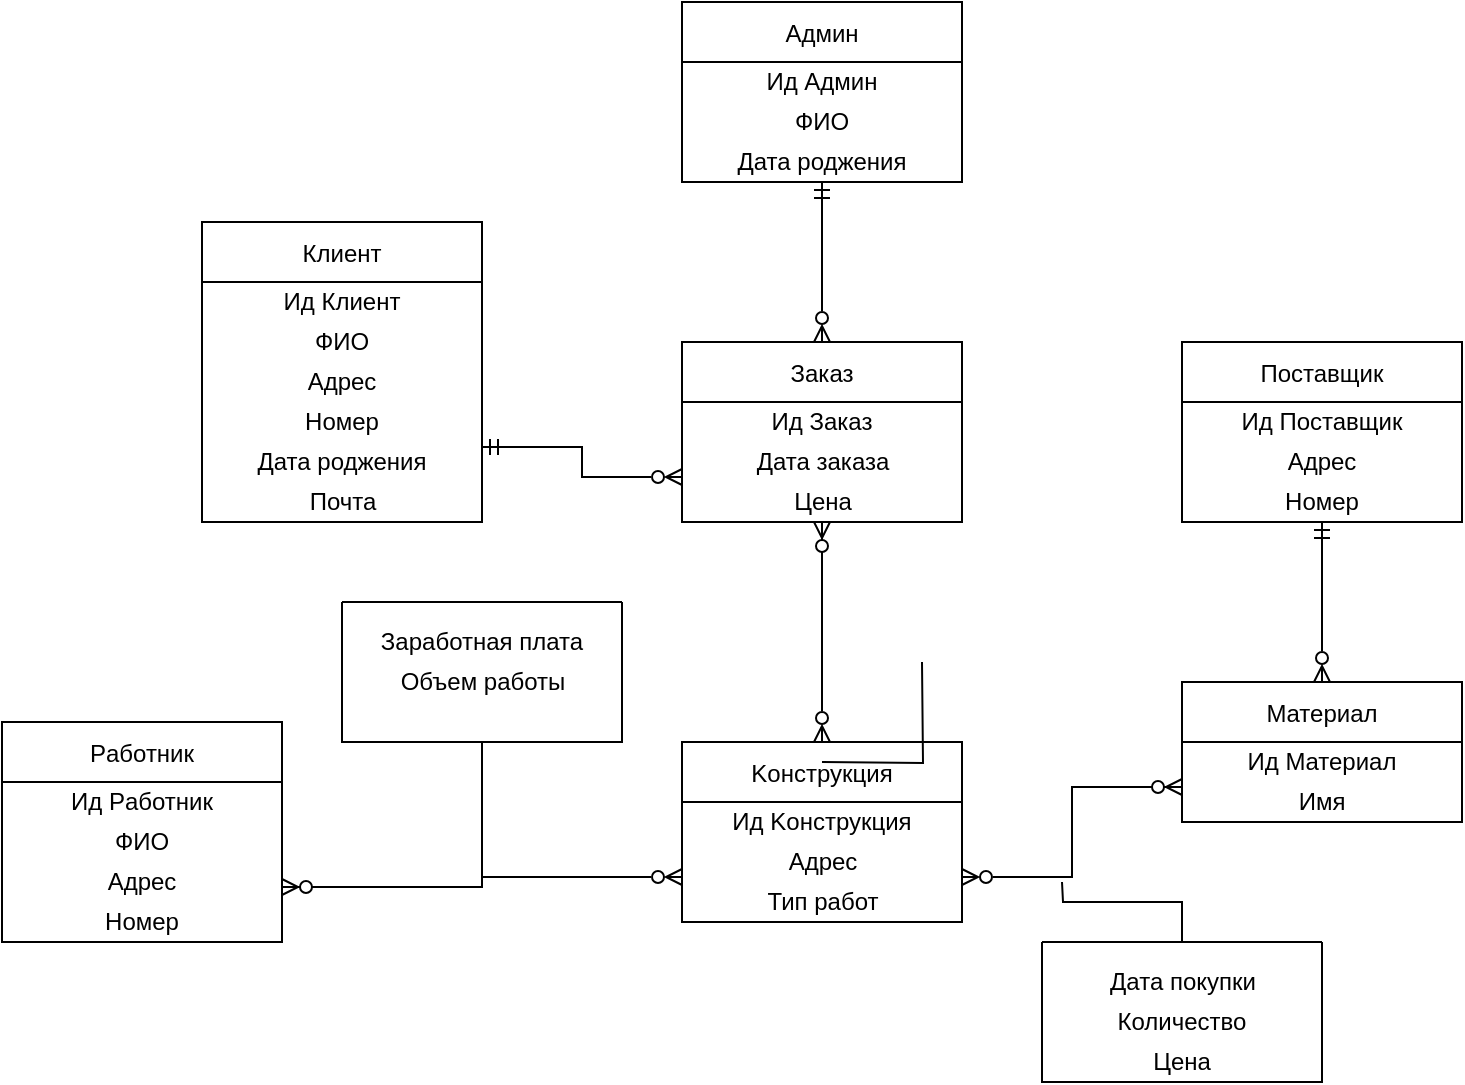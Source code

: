 <mxfile version="15.5.0" type="github">
  <diagram id="-BQnzPH6sDRDAIuHvKMn" name="Page-1">
    <mxGraphModel dx="1185" dy="635" grid="1" gridSize="10" guides="1" tooltips="1" connect="1" arrows="1" fold="1" page="1" pageScale="1" pageWidth="850" pageHeight="1100" math="0" shadow="0">
      <root>
        <mxCell id="0" />
        <mxCell id="1" parent="0" />
        <mxCell id="vCNVExUbj86zDvZJ_CKW-5" style="edgeStyle=orthogonalEdgeStyle;rounded=0;orthogonalLoop=1;jettySize=auto;html=1;exitX=0.5;exitY=1;exitDx=0;exitDy=0;entryX=0.5;entryY=0;entryDx=0;entryDy=0;endArrow=ERzeroToMany;endFill=0;startArrow=ERzeroToMany;startFill=1;" parent="1" source="-LazebfAscX30Pcc-low-5" target="-deaTBcwyMAWwd170osp-9" edge="1">
          <mxGeometry relative="1" as="geometry" />
        </mxCell>
        <mxCell id="-LazebfAscX30Pcc-low-5" value="Заказ" style="swimlane;fontStyle=0;childLayout=stackLayout;horizontal=1;startSize=30;horizontalStack=0;resizeParent=1;resizeParentMax=0;resizeLast=0;collapsible=1;marginBottom=0;fillColor=default;gradientColor=none;" parent="1" vertex="1">
          <mxGeometry x="390" y="210" width="140" height="90" as="geometry">
            <mxRectangle x="390" y="210" width="60" height="30" as="alternateBounds" />
          </mxGeometry>
        </mxCell>
        <mxCell id="vCNVExUbj86zDvZJ_CKW-21" value="Ид&amp;nbsp;&lt;span&gt;Заказ&lt;/span&gt;" style="text;html=1;strokeColor=none;fillColor=none;align=center;verticalAlign=middle;whiteSpace=wrap;rounded=0;" parent="-LazebfAscX30Pcc-low-5" vertex="1">
          <mxGeometry y="30" width="140" height="20" as="geometry" />
        </mxCell>
        <mxCell id="vCNVExUbj86zDvZJ_CKW-42" value="Дата заказа" style="text;html=1;align=center;verticalAlign=middle;resizable=0;points=[];autosize=1;strokeColor=none;fillColor=none;" parent="-LazebfAscX30Pcc-low-5" vertex="1">
          <mxGeometry y="50" width="140" height="20" as="geometry" />
        </mxCell>
        <mxCell id="vCNVExUbj86zDvZJ_CKW-43" value="Цена" style="text;html=1;align=center;verticalAlign=middle;resizable=0;points=[];autosize=1;strokeColor=none;fillColor=none;" parent="-LazebfAscX30Pcc-low-5" vertex="1">
          <mxGeometry y="70" width="140" height="20" as="geometry" />
        </mxCell>
        <mxCell id="vCNVExUbj86zDvZJ_CKW-2" style="edgeStyle=orthogonalEdgeStyle;rounded=0;orthogonalLoop=1;jettySize=auto;html=1;exitX=0.5;exitY=1;exitDx=0;exitDy=0;entryX=0.5;entryY=0;entryDx=0;entryDy=0;endArrow=ERzeroToMany;endFill=0;startArrow=ERmandOne;startFill=0;" parent="1" source="-deaTBcwyMAWwd170osp-1" target="-LazebfAscX30Pcc-low-5" edge="1">
          <mxGeometry relative="1" as="geometry" />
        </mxCell>
        <mxCell id="-deaTBcwyMAWwd170osp-1" value="Админ" style="swimlane;fontStyle=0;childLayout=stackLayout;horizontal=1;startSize=30;horizontalStack=0;resizeParent=1;resizeParentMax=0;resizeLast=0;collapsible=1;marginBottom=0;" parent="1" vertex="1">
          <mxGeometry x="390" y="40" width="140" height="90" as="geometry" />
        </mxCell>
        <mxCell id="vCNVExUbj86zDvZJ_CKW-14" value="Ид Админ" style="text;html=1;strokeColor=none;fillColor=none;align=center;verticalAlign=middle;whiteSpace=wrap;rounded=0;" parent="-deaTBcwyMAWwd170osp-1" vertex="1">
          <mxGeometry y="30" width="140" height="20" as="geometry" />
        </mxCell>
        <mxCell id="vCNVExUbj86zDvZJ_CKW-15" value="ФИО" style="text;html=1;strokeColor=none;fillColor=none;align=center;verticalAlign=middle;whiteSpace=wrap;rounded=0;" parent="-deaTBcwyMAWwd170osp-1" vertex="1">
          <mxGeometry y="50" width="140" height="20" as="geometry" />
        </mxCell>
        <mxCell id="vCNVExUbj86zDvZJ_CKW-13" value="Дата роджения" style="text;html=1;strokeColor=none;fillColor=none;align=center;verticalAlign=middle;whiteSpace=wrap;rounded=0;" parent="-deaTBcwyMAWwd170osp-1" vertex="1">
          <mxGeometry y="70" width="140" height="20" as="geometry" />
        </mxCell>
        <mxCell id="vCNVExUbj86zDvZJ_CKW-3" style="edgeStyle=orthogonalEdgeStyle;rounded=0;orthogonalLoop=1;jettySize=auto;html=1;exitX=1;exitY=0.75;exitDx=0;exitDy=0;entryX=0;entryY=0.75;entryDx=0;entryDy=0;endArrow=ERzeroToMany;endFill=0;startArrow=ERmandOne;startFill=0;" parent="1" source="-deaTBcwyMAWwd170osp-5" target="-LazebfAscX30Pcc-low-5" edge="1">
          <mxGeometry relative="1" as="geometry" />
        </mxCell>
        <mxCell id="-deaTBcwyMAWwd170osp-5" value="Клиент" style="swimlane;fontStyle=0;childLayout=stackLayout;horizontal=1;startSize=30;horizontalStack=0;resizeParent=1;resizeParentMax=0;resizeLast=0;collapsible=1;marginBottom=0;" parent="1" vertex="1">
          <mxGeometry x="150" y="150" width="140" height="150" as="geometry" />
        </mxCell>
        <mxCell id="vCNVExUbj86zDvZJ_CKW-22" value="Ид&amp;nbsp;&lt;span&gt;Клиент&lt;/span&gt;" style="text;html=1;strokeColor=none;fillColor=none;align=center;verticalAlign=middle;whiteSpace=wrap;rounded=0;" parent="-deaTBcwyMAWwd170osp-5" vertex="1">
          <mxGeometry y="30" width="140" height="20" as="geometry" />
        </mxCell>
        <mxCell id="vCNVExUbj86zDvZJ_CKW-35" value="ФИО" style="text;html=1;strokeColor=none;fillColor=none;align=center;verticalAlign=middle;whiteSpace=wrap;rounded=0;" parent="-deaTBcwyMAWwd170osp-5" vertex="1">
          <mxGeometry y="50" width="140" height="20" as="geometry" />
        </mxCell>
        <mxCell id="vCNVExUbj86zDvZJ_CKW-33" value="Адрес" style="text;html=1;strokeColor=none;fillColor=none;align=center;verticalAlign=middle;whiteSpace=wrap;rounded=0;" parent="-deaTBcwyMAWwd170osp-5" vertex="1">
          <mxGeometry y="70" width="140" height="20" as="geometry" />
        </mxCell>
        <mxCell id="vCNVExUbj86zDvZJ_CKW-36" value="Номер" style="text;html=1;strokeColor=none;fillColor=none;align=center;verticalAlign=middle;whiteSpace=wrap;rounded=0;" parent="-deaTBcwyMAWwd170osp-5" vertex="1">
          <mxGeometry y="90" width="140" height="20" as="geometry" />
        </mxCell>
        <mxCell id="vCNVExUbj86zDvZJ_CKW-37" value="Дата роджения" style="text;html=1;strokeColor=none;fillColor=none;align=center;verticalAlign=middle;whiteSpace=wrap;rounded=0;" parent="-deaTBcwyMAWwd170osp-5" vertex="1">
          <mxGeometry y="110" width="140" height="20" as="geometry" />
        </mxCell>
        <mxCell id="vCNVExUbj86zDvZJ_CKW-41" value="Почта" style="text;html=1;align=center;verticalAlign=middle;resizable=0;points=[];autosize=1;strokeColor=none;fillColor=none;" parent="-deaTBcwyMAWwd170osp-5" vertex="1">
          <mxGeometry y="130" width="140" height="20" as="geometry" />
        </mxCell>
        <mxCell id="-deaTBcwyMAWwd170osp-9" value="Kонструкция" style="swimlane;fontStyle=0;childLayout=stackLayout;horizontal=1;startSize=30;horizontalStack=0;resizeParent=1;resizeParentMax=0;resizeLast=0;collapsible=1;marginBottom=0;" parent="1" vertex="1">
          <mxGeometry x="390" y="410" width="140" height="90" as="geometry" />
        </mxCell>
        <mxCell id="vCNVExUbj86zDvZJ_CKW-23" value="Ид&amp;nbsp;&lt;span&gt;Kонструкция&lt;/span&gt;" style="text;html=1;strokeColor=none;fillColor=none;align=center;verticalAlign=middle;whiteSpace=wrap;rounded=0;" parent="-deaTBcwyMAWwd170osp-9" vertex="1">
          <mxGeometry y="30" width="140" height="20" as="geometry" />
        </mxCell>
        <mxCell id="vCNVExUbj86zDvZJ_CKW-30" value="Адрес" style="text;html=1;align=center;verticalAlign=middle;resizable=0;points=[];autosize=1;strokeColor=none;fillColor=none;" parent="-deaTBcwyMAWwd170osp-9" vertex="1">
          <mxGeometry y="50" width="140" height="20" as="geometry" />
        </mxCell>
        <mxCell id="vCNVExUbj86zDvZJ_CKW-31" value="Тип работ" style="text;html=1;align=center;verticalAlign=middle;resizable=0;points=[];autosize=1;strokeColor=none;fillColor=none;" parent="-deaTBcwyMAWwd170osp-9" vertex="1">
          <mxGeometry y="70" width="140" height="20" as="geometry" />
        </mxCell>
        <mxCell id="vCNVExUbj86zDvZJ_CKW-7" style="edgeStyle=orthogonalEdgeStyle;rounded=0;orthogonalLoop=1;jettySize=auto;html=1;exitX=0;exitY=0.75;exitDx=0;exitDy=0;entryX=1;entryY=0.75;entryDx=0;entryDy=0;startArrow=ERzeroToMany;startFill=1;endArrow=ERzeroToMany;endFill=0;" parent="1" source="-deaTBcwyMAWwd170osp-13" target="-deaTBcwyMAWwd170osp-9" edge="1">
          <mxGeometry relative="1" as="geometry" />
        </mxCell>
        <mxCell id="-deaTBcwyMAWwd170osp-13" value="Mатериал" style="swimlane;fontStyle=0;childLayout=stackLayout;horizontal=1;startSize=30;horizontalStack=0;resizeParent=1;resizeParentMax=0;resizeLast=0;collapsible=1;marginBottom=0;" parent="1" vertex="1">
          <mxGeometry x="640" y="380" width="140" height="70" as="geometry" />
        </mxCell>
        <mxCell id="vCNVExUbj86zDvZJ_CKW-18" value="Ид M&lt;span&gt;атериал&lt;/span&gt;" style="text;html=1;strokeColor=none;fillColor=none;align=center;verticalAlign=middle;whiteSpace=wrap;rounded=0;" parent="-deaTBcwyMAWwd170osp-13" vertex="1">
          <mxGeometry y="30" width="140" height="20" as="geometry" />
        </mxCell>
        <mxCell id="vCNVExUbj86zDvZJ_CKW-26" value="Имя" style="text;html=1;strokeColor=none;fillColor=none;align=center;verticalAlign=middle;whiteSpace=wrap;rounded=0;" parent="-deaTBcwyMAWwd170osp-13" vertex="1">
          <mxGeometry y="50" width="140" height="20" as="geometry" />
        </mxCell>
        <mxCell id="vCNVExUbj86zDvZJ_CKW-9" style="edgeStyle=orthogonalEdgeStyle;rounded=0;orthogonalLoop=1;jettySize=auto;html=1;exitX=0.5;exitY=1;exitDx=0;exitDy=0;endArrow=ERzeroToMany;endFill=0;startArrow=ERmandOne;startFill=0;" parent="1" source="-deaTBcwyMAWwd170osp-17" target="-deaTBcwyMAWwd170osp-13" edge="1">
          <mxGeometry relative="1" as="geometry" />
        </mxCell>
        <mxCell id="-deaTBcwyMAWwd170osp-17" value="Поставщик" style="swimlane;fontStyle=0;childLayout=stackLayout;horizontal=1;startSize=30;horizontalStack=0;resizeParent=1;resizeParentMax=0;resizeLast=0;collapsible=1;marginBottom=0;" parent="1" vertex="1">
          <mxGeometry x="640" y="210" width="140" height="90" as="geometry" />
        </mxCell>
        <mxCell id="vCNVExUbj86zDvZJ_CKW-20" value="Ид П&lt;span&gt;оставщик&lt;br&gt;&lt;/span&gt;" style="text;html=1;strokeColor=none;fillColor=none;align=center;verticalAlign=middle;whiteSpace=wrap;rounded=0;" parent="-deaTBcwyMAWwd170osp-17" vertex="1">
          <mxGeometry y="30" width="140" height="20" as="geometry" />
        </mxCell>
        <mxCell id="vCNVExUbj86zDvZJ_CKW-24" value="Адрес" style="text;html=1;strokeColor=none;fillColor=none;align=center;verticalAlign=middle;whiteSpace=wrap;rounded=0;" parent="-deaTBcwyMAWwd170osp-17" vertex="1">
          <mxGeometry y="50" width="140" height="20" as="geometry" />
        </mxCell>
        <mxCell id="vCNVExUbj86zDvZJ_CKW-25" value="Номер" style="text;html=1;strokeColor=none;fillColor=none;align=center;verticalAlign=middle;whiteSpace=wrap;rounded=0;" parent="-deaTBcwyMAWwd170osp-17" vertex="1">
          <mxGeometry y="70" width="140" height="20" as="geometry" />
        </mxCell>
        <mxCell id="vCNVExUbj86zDvZJ_CKW-8" style="edgeStyle=orthogonalEdgeStyle;rounded=0;orthogonalLoop=1;jettySize=auto;html=1;exitX=1;exitY=0.75;exitDx=0;exitDy=0;entryX=0;entryY=0.75;entryDx=0;entryDy=0;endArrow=ERzeroToMany;endFill=0;startArrow=ERzeroToMany;startFill=1;" parent="1" source="-deaTBcwyMAWwd170osp-21" target="-deaTBcwyMAWwd170osp-9" edge="1">
          <mxGeometry relative="1" as="geometry" />
        </mxCell>
        <mxCell id="-deaTBcwyMAWwd170osp-21" value="Pаботник" style="swimlane;fontStyle=0;childLayout=stackLayout;horizontal=1;startSize=30;horizontalStack=0;resizeParent=1;resizeParentMax=0;resizeLast=0;collapsible=1;marginBottom=0;" parent="1" vertex="1">
          <mxGeometry x="50" y="400" width="140" height="110" as="geometry" />
        </mxCell>
        <mxCell id="vCNVExUbj86zDvZJ_CKW-19" value="Ид&amp;nbsp;&lt;span&gt;Pаботник&lt;/span&gt;" style="text;html=1;strokeColor=none;fillColor=none;align=center;verticalAlign=middle;whiteSpace=wrap;rounded=0;" parent="-deaTBcwyMAWwd170osp-21" vertex="1">
          <mxGeometry y="30" width="140" height="20" as="geometry" />
        </mxCell>
        <mxCell id="vCNVExUbj86zDvZJ_CKW-32" value="ФИО" style="text;html=1;strokeColor=none;fillColor=none;align=center;verticalAlign=middle;whiteSpace=wrap;rounded=0;" parent="-deaTBcwyMAWwd170osp-21" vertex="1">
          <mxGeometry y="50" width="140" height="20" as="geometry" />
        </mxCell>
        <mxCell id="vCNVExUbj86zDvZJ_CKW-34" value="Адрес" style="text;html=1;strokeColor=none;fillColor=none;align=center;verticalAlign=middle;whiteSpace=wrap;rounded=0;" parent="-deaTBcwyMAWwd170osp-21" vertex="1">
          <mxGeometry y="70" width="140" height="20" as="geometry" />
        </mxCell>
        <mxCell id="vCNVExUbj86zDvZJ_CKW-38" value="Номер" style="text;html=1;strokeColor=none;fillColor=none;align=center;verticalAlign=middle;whiteSpace=wrap;rounded=0;" parent="-deaTBcwyMAWwd170osp-21" vertex="1">
          <mxGeometry y="90" width="140" height="20" as="geometry" />
        </mxCell>
        <mxCell id="vCNVExUbj86zDvZJ_CKW-12" style="edgeStyle=orthogonalEdgeStyle;rounded=0;orthogonalLoop=1;jettySize=auto;html=1;exitX=0.5;exitY=1;exitDx=0;exitDy=0;startArrow=none;startFill=0;endArrow=none;endFill=0;jumpSize=0;" parent="1" source="-deaTBcwyMAWwd170osp-25" edge="1">
          <mxGeometry relative="1" as="geometry">
            <mxPoint x="290" y="480" as="targetPoint" />
          </mxGeometry>
        </mxCell>
        <mxCell id="-deaTBcwyMAWwd170osp-25" value="" style="swimlane;startSize=0;" parent="1" vertex="1">
          <mxGeometry x="220" y="340" width="140" height="70" as="geometry">
            <mxRectangle x="220" y="340" width="50" height="40" as="alternateBounds" />
          </mxGeometry>
        </mxCell>
        <mxCell id="vCNVExUbj86zDvZJ_CKW-39" value="Заработная плата" style="text;html=1;strokeColor=none;fillColor=none;align=center;verticalAlign=middle;whiteSpace=wrap;rounded=0;" parent="-deaTBcwyMAWwd170osp-25" vertex="1">
          <mxGeometry x="10" y="10" width="120" height="20" as="geometry" />
        </mxCell>
        <mxCell id="vCNVExUbj86zDvZJ_CKW-40" value="Объем работы" style="text;html=1;align=center;verticalAlign=middle;resizable=0;points=[];autosize=1;strokeColor=none;fillColor=none;" parent="-deaTBcwyMAWwd170osp-25" vertex="1">
          <mxGeometry x="20" y="30" width="100" height="20" as="geometry" />
        </mxCell>
        <mxCell id="z9L3__LiJNUR0CHmwnXq-5" style="edgeStyle=orthogonalEdgeStyle;rounded=0;orthogonalLoop=1;jettySize=auto;html=1;exitX=0.5;exitY=0;exitDx=0;exitDy=0;endArrow=none;endFill=0;" edge="1" parent="1" source="z9L3__LiJNUR0CHmwnXq-1">
          <mxGeometry relative="1" as="geometry">
            <mxPoint x="580" y="480" as="targetPoint" />
          </mxGeometry>
        </mxCell>
        <mxCell id="z9L3__LiJNUR0CHmwnXq-1" value="" style="swimlane;startSize=0;" vertex="1" parent="1">
          <mxGeometry x="570" y="510" width="140" height="70" as="geometry">
            <mxRectangle x="220" y="340" width="50" height="40" as="alternateBounds" />
          </mxGeometry>
        </mxCell>
        <mxCell id="vCNVExUbj86zDvZJ_CKW-29" value="Дата покупки" style="text;html=1;align=center;verticalAlign=middle;resizable=0;points=[];autosize=1;strokeColor=none;fillColor=none;" parent="z9L3__LiJNUR0CHmwnXq-1" vertex="1">
          <mxGeometry y="10" width="140" height="20" as="geometry" />
        </mxCell>
        <mxCell id="vCNVExUbj86zDvZJ_CKW-27" value="Количество" style="text;html=1;strokeColor=none;fillColor=none;align=center;verticalAlign=middle;whiteSpace=wrap;rounded=0;" parent="z9L3__LiJNUR0CHmwnXq-1" vertex="1">
          <mxGeometry y="30" width="140" height="20" as="geometry" />
        </mxCell>
        <mxCell id="vCNVExUbj86zDvZJ_CKW-28" value="Цена" style="text;html=1;strokeColor=none;fillColor=none;align=center;verticalAlign=middle;whiteSpace=wrap;rounded=0;" parent="z9L3__LiJNUR0CHmwnXq-1" vertex="1">
          <mxGeometry y="50" width="140" height="20" as="geometry" />
        </mxCell>
        <mxCell id="z9L3__LiJNUR0CHmwnXq-4" value="" style="endArrow=none;html=1;rounded=0;edgeStyle=orthogonalEdgeStyle;" edge="1" parent="1">
          <mxGeometry width="50" height="50" relative="1" as="geometry">
            <mxPoint x="460" y="420" as="sourcePoint" />
            <mxPoint x="510" y="370" as="targetPoint" />
          </mxGeometry>
        </mxCell>
      </root>
    </mxGraphModel>
  </diagram>
</mxfile>

